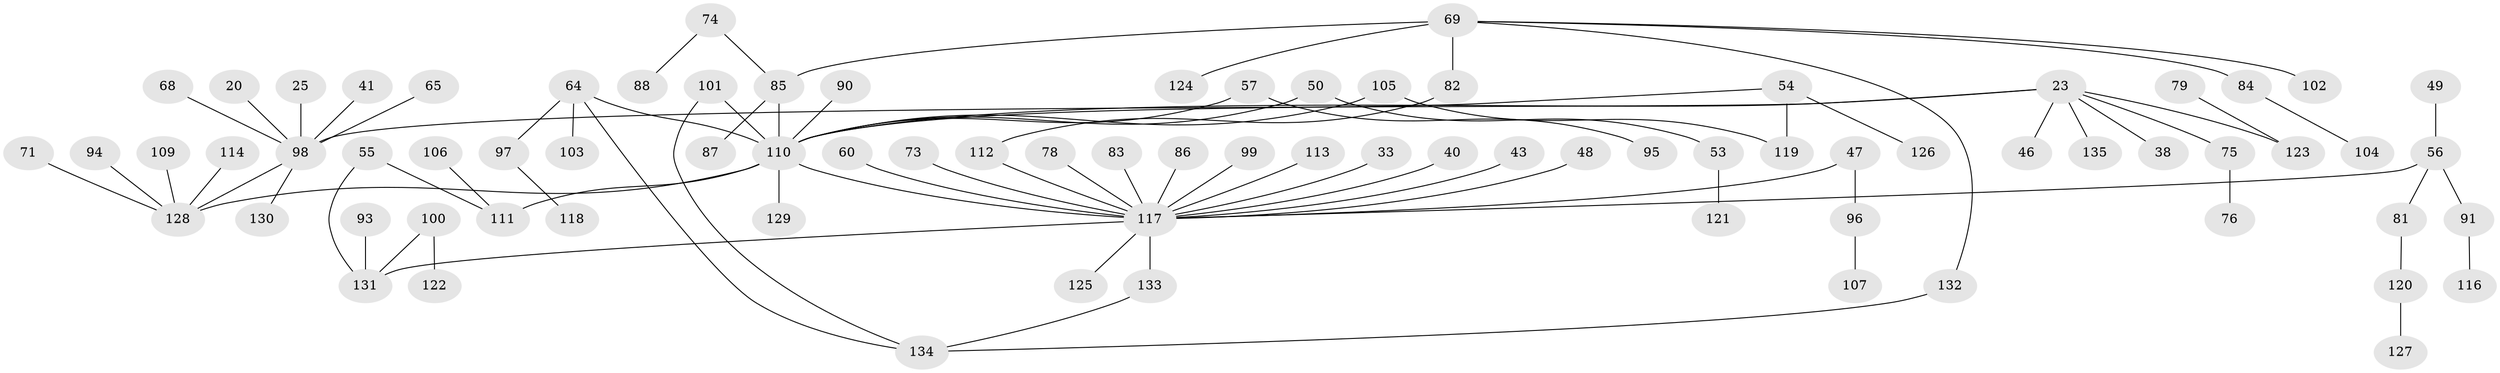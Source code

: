 // original degree distribution, {8: 0.014814814814814815, 7: 0.014814814814814815, 5: 0.037037037037037035, 3: 0.15555555555555556, 6: 0.014814814814814815, 2: 0.2814814814814815, 4: 0.05185185185185185, 1: 0.42962962962962964}
// Generated by graph-tools (version 1.1) at 2025/45/03/04/25 21:45:30]
// undirected, 81 vertices, 87 edges
graph export_dot {
graph [start="1"]
  node [color=gray90,style=filled];
  20;
  23 [super="+7"];
  25;
  33;
  38 [super="+37"];
  40;
  41;
  43;
  46;
  47;
  48;
  49;
  50 [super="+31"];
  53;
  54 [super="+45"];
  55;
  56 [super="+28"];
  57;
  60;
  64;
  65;
  68;
  69 [super="+63"];
  71;
  73 [super="+32"];
  74;
  75;
  76;
  78;
  79;
  81;
  82;
  83;
  84;
  85 [super="+26+77+61"];
  86;
  87;
  88;
  90;
  91;
  93;
  94;
  95;
  96;
  97;
  98 [super="+15+11"];
  99;
  100;
  101 [super="+66"];
  102;
  103;
  104;
  105 [super="+58"];
  106;
  107;
  109;
  110 [super="+5+27"];
  111 [super="+59"];
  112;
  113;
  114;
  116;
  117 [super="+24+51+67+89"];
  118;
  119;
  120;
  121;
  122;
  123 [super="+52"];
  124;
  125;
  126;
  127;
  128 [super="+29+80+35+92+72+115+108"];
  129;
  130;
  131 [super="+42"];
  132;
  133;
  134;
  135;
  20 -- 98;
  23 -- 75;
  23 -- 98 [weight=2];
  23 -- 110;
  23 -- 135;
  23 -- 46;
  23 -- 123;
  23 -- 38;
  25 -- 98;
  33 -- 117;
  40 -- 117;
  41 -- 98;
  43 -- 117;
  47 -- 96;
  47 -- 117;
  48 -- 117;
  49 -- 56;
  50 -- 53;
  50 -- 110;
  53 -- 121;
  54 -- 110;
  54 -- 126;
  54 -- 119;
  55 -- 111;
  55 -- 131;
  56 -- 81;
  56 -- 91;
  56 -- 117;
  57 -- 95;
  57 -- 110;
  60 -- 117;
  64 -- 97;
  64 -- 103;
  64 -- 134;
  64 -- 110;
  65 -- 98;
  68 -- 98;
  69 -- 82;
  69 -- 84;
  69 -- 132;
  69 -- 124;
  69 -- 102;
  69 -- 85 [weight=2];
  71 -- 128;
  73 -- 117;
  74 -- 88;
  74 -- 85;
  75 -- 76;
  78 -- 117;
  79 -- 123;
  81 -- 120;
  82 -- 112;
  83 -- 117;
  84 -- 104;
  85 -- 110 [weight=2];
  85 -- 87;
  86 -- 117;
  90 -- 110;
  91 -- 116;
  93 -- 131;
  94 -- 128;
  96 -- 107;
  97 -- 118;
  98 -- 128;
  98 -- 130;
  99 -- 117;
  100 -- 122;
  100 -- 131;
  101 -- 110;
  101 -- 134;
  105 -- 110;
  105 -- 119;
  106 -- 111;
  109 -- 128;
  110 -- 129;
  110 -- 111 [weight=2];
  110 -- 128;
  110 -- 117 [weight=2];
  112 -- 117;
  113 -- 117;
  114 -- 128;
  117 -- 125;
  117 -- 131;
  117 -- 133;
  120 -- 127;
  132 -- 134;
  133 -- 134;
}
